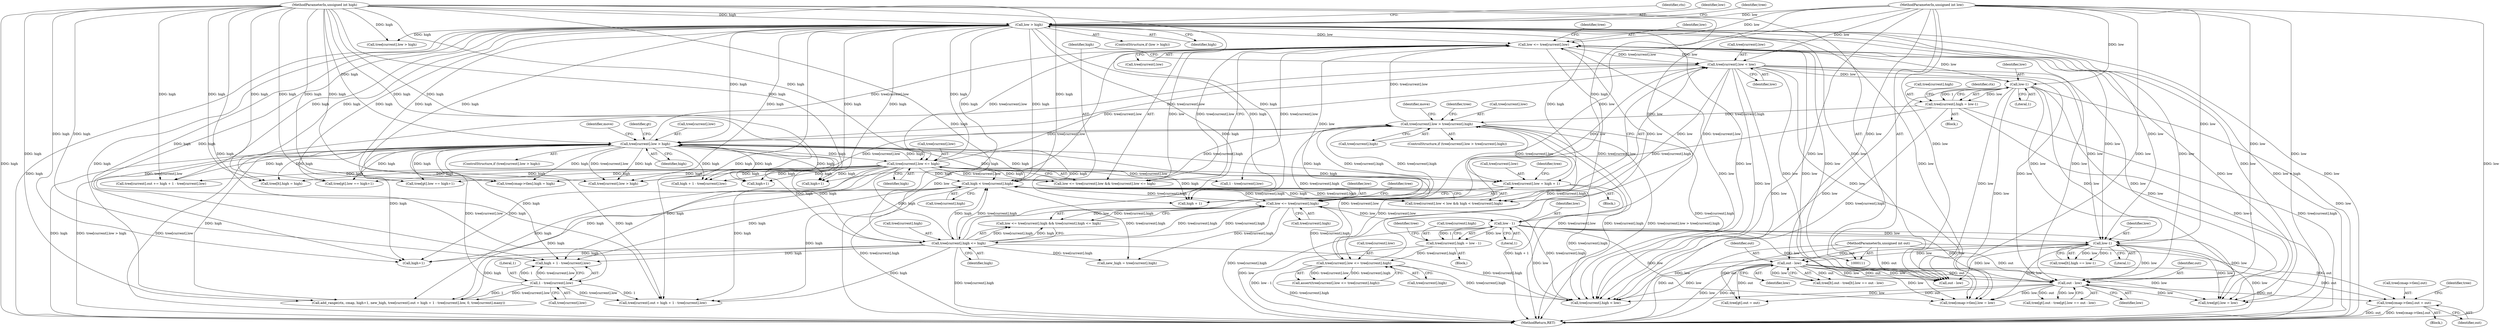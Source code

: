 digraph "0_ghostscript_f597300439e62f5e921f0d7b1e880b5c1a1f1607@array" {
"1000625" [label="(Call,tree[cmap->tlen].out = out)"];
"1000442" [label="(Call,out - low)"];
"1000116" [label="(MethodParameterIn,unsigned int out)"];
"1000427" [label="(Call,low-1)"];
"1000168" [label="(Call,low <= tree[current].low)"];
"1000300" [label="(Call,low-1)"];
"1000271" [label="(Call,tree[current].low < low)"];
"1000175" [label="(Call,tree[current].low <= high)"];
"1000123" [label="(Call,low > high)"];
"1000114" [label="(MethodParameterIn,unsigned int low)"];
"1000115" [label="(MethodParameterIn,unsigned int high)"];
"1000337" [label="(Call,tree[current].low > high)"];
"1000208" [label="(Call,tree[current].low > tree[current].high)"];
"1000198" [label="(Call,tree[current].low = high + 1)"];
"1000278" [label="(Call,high < tree[current].high)"];
"1000239" [label="(Call,tree[current].high <= high)"];
"1000232" [label="(Call,low <= tree[current].high)"];
"1000257" [label="(Call,tree[current].low <= tree[current].high)"];
"1000247" [label="(Call,tree[current].high = low - 1)"];
"1000253" [label="(Call,low - 1)"];
"1000294" [label="(Call,tree[current].high = low-1)"];
"1000318" [label="(Call,1 - tree[current].low)"];
"1000540" [label="(Call,out - low)"];
"1000204" [label="(Call,high + 1)"];
"1000124" [label="(Identifier,low)"];
"1000443" [label="(Identifier,out)"];
"1000279" [label="(Identifier,high)"];
"1000277" [label="(Identifier,low)"];
"1000544" [label="(Call,tree[gt].low = low)"];
"1000706" [label="(Call,tree[current].high < low)"];
"1000685" [label="(Call,tree[current].low > high)"];
"1000257" [label="(Call,tree[current].low <= tree[current].high)"];
"1000272" [label="(Call,tree[current].low)"];
"1000442" [label="(Call,out - low)"];
"1000183" [label="(Call,tree[current].out += high + 1 - tree[current].low)"];
"1000472" [label="(Call,high+1)"];
"1000428" [label="(Identifier,low)"];
"1000302" [label="(Literal,1)"];
"1000233" [label="(Identifier,low)"];
"1000301" [label="(Identifier,low)"];
"1000135" [label="(Identifier,tree)"];
"1000260" [label="(Identifier,tree)"];
"1000519" [label="(Call,tree[gt].low == high+1)"];
"1000175" [label="(Call,tree[current].low <= high)"];
"1000371" [label="(Call,tree[current].low > high)"];
"1000246" [label="(Block,)"];
"1000181" [label="(Identifier,high)"];
"1000316" [label="(Call,high + 1 - tree[current].low)"];
"1000270" [label="(Call,tree[current].low < low && high < tree[current].high)"];
"1000199" [label="(Call,tree[current].low)"];
"1000209" [label="(Call,tree[current].low)"];
"1000116" [label="(MethodParameterIn,unsigned int out)"];
"1000258" [label="(Call,tree[current].low)"];
"1000336" [label="(ControlStructure,if (tree[current].low > high))"];
"1000541" [label="(Identifier,out)"];
"1000168" [label="(Call,low <= tree[current].low)"];
"1000542" [label="(Identifier,low)"];
"1000123" [label="(Call,low > high)"];
"1000253" [label="(Call,low - 1)"];
"1000115" [label="(MethodParameterIn,unsigned int high)"];
"1000625" [label="(Call,tree[cmap->tlen].out = out)"];
"1000119" [label="(Block,)"];
"1000429" [label="(Literal,1)"];
"1000191" [label="(Call,1 - tree[current].low)"];
"1000198" [label="(Call,tree[current].low = high + 1)"];
"1000189" [label="(Call,high + 1 - tree[current].low)"];
"1000306" [label="(Call,high+1)"];
"1000446" [label="(Call,tree[lt].high = high)"];
"1000245" [label="(Identifier,high)"];
"1000242" [label="(Identifier,tree)"];
"1000300" [label="(Call,low-1)"];
"1000303" [label="(Call,add_range(ctx, cmap, high+1, new_high, tree[current].out + high + 1 - tree[current].low, 0, tree[current].many))"];
"1000287" [label="(Call,new_high = tree[current].high)"];
"1000232" [label="(Call,low <= tree[current].high)"];
"1000427" [label="(Call,low-1)"];
"1000444" [label="(Identifier,low)"];
"1000540" [label="(Call,out - low)"];
"1000169" [label="(Identifier,low)"];
"1000263" [label="(Call,tree[current].high)"];
"1000254" [label="(Identifier,low)"];
"1000114" [label="(MethodParameterIn,unsigned int low)"];
"1000285" [label="(Block,)"];
"1000626" [label="(Call,tree[cmap->tlen].out)"];
"1000525" [label="(Call,high+1)"];
"1000343" [label="(Identifier,high)"];
"1000337" [label="(Call,tree[current].low > high)"];
"1000211" [label="(Identifier,tree)"];
"1000240" [label="(Call,tree[current].high)"];
"1000234" [label="(Call,tree[current].high)"];
"1000248" [label="(Call,tree[current].high)"];
"1000318" [label="(Call,1 - tree[current].low)"];
"1000176" [label="(Call,tree[current].low)"];
"1000170" [label="(Call,tree[current].low)"];
"1000351" [label="(Identifier,move)"];
"1000346" [label="(Identifier,gt)"];
"1000607" [label="(Call,tree[cmap->tlen].low = low)"];
"1000271" [label="(Call,tree[current].low < low)"];
"1000304" [label="(Identifier,ctx)"];
"1000633" [label="(Identifier,out)"];
"1000122" [label="(ControlStructure,if (low > high))"];
"1000207" [label="(ControlStructure,if (tree[current].low > tree[current].high))"];
"1000759" [label="(MethodReturn,RET)"];
"1000320" [label="(Call,tree[current].low)"];
"1000255" [label="(Literal,1)"];
"1000294" [label="(Call,tree[current].high = low-1)"];
"1000338" [label="(Call,tree[current].low)"];
"1000239" [label="(Call,tree[current].high <= high)"];
"1000280" [label="(Call,tree[current].high)"];
"1000128" [label="(Identifier,ctx)"];
"1000295" [label="(Call,tree[current].high)"];
"1000125" [label="(Identifier,high)"];
"1000247" [label="(Call,tree[current].high = low - 1)"];
"1000182" [label="(Block,)"];
"1000256" [label="(Call,assert(tree[current].low <= tree[current].high))"];
"1000214" [label="(Call,tree[current].high)"];
"1000178" [label="(Identifier,tree)"];
"1000487" [label="(Call,out - low)"];
"1000466" [label="(Call,tree[gt].low == high+1)"];
"1000528" [label="(Call,tree[gt].out - tree[gt].low == out - low)"];
"1000616" [label="(Call,tree[cmap->tlen].high = high)"];
"1000221" [label="(Identifier,move)"];
"1000231" [label="(Call,low <= tree[current].high && tree[current].high <= high)"];
"1000319" [label="(Literal,1)"];
"1000551" [label="(Call,tree[gt].out = out)"];
"1000430" [label="(Call,tree[lt].out - tree[lt].low == out - low)"];
"1000340" [label="(Identifier,tree)"];
"1000421" [label="(Call,tree[lt].high == low-1)"];
"1000208" [label="(Call,tree[current].low > tree[current].high)"];
"1000278" [label="(Call,high < tree[current].high)"];
"1000637" [label="(Identifier,tree)"];
"1000167" [label="(Call,low <= tree[current].low && tree[current].low <= high)"];
"1000310" [label="(Call,tree[current].out + high + 1 - tree[current].low)"];
"1000625" -> "1000119"  [label="AST: "];
"1000625" -> "1000633"  [label="CFG: "];
"1000626" -> "1000625"  [label="AST: "];
"1000633" -> "1000625"  [label="AST: "];
"1000637" -> "1000625"  [label="CFG: "];
"1000625" -> "1000759"  [label="DDG: tree[cmap->tlen].out"];
"1000625" -> "1000759"  [label="DDG: out"];
"1000442" -> "1000625"  [label="DDG: out"];
"1000540" -> "1000625"  [label="DDG: out"];
"1000116" -> "1000625"  [label="DDG: out"];
"1000442" -> "1000430"  [label="AST: "];
"1000442" -> "1000444"  [label="CFG: "];
"1000443" -> "1000442"  [label="AST: "];
"1000444" -> "1000442"  [label="AST: "];
"1000430" -> "1000442"  [label="CFG: "];
"1000442" -> "1000759"  [label="DDG: out"];
"1000442" -> "1000759"  [label="DDG: low"];
"1000442" -> "1000430"  [label="DDG: out"];
"1000442" -> "1000430"  [label="DDG: low"];
"1000116" -> "1000442"  [label="DDG: out"];
"1000427" -> "1000442"  [label="DDG: low"];
"1000114" -> "1000442"  [label="DDG: low"];
"1000442" -> "1000487"  [label="DDG: out"];
"1000442" -> "1000487"  [label="DDG: low"];
"1000442" -> "1000540"  [label="DDG: out"];
"1000442" -> "1000540"  [label="DDG: low"];
"1000442" -> "1000544"  [label="DDG: low"];
"1000442" -> "1000551"  [label="DDG: out"];
"1000442" -> "1000607"  [label="DDG: low"];
"1000442" -> "1000706"  [label="DDG: low"];
"1000116" -> "1000111"  [label="AST: "];
"1000116" -> "1000759"  [label="DDG: out"];
"1000116" -> "1000487"  [label="DDG: out"];
"1000116" -> "1000540"  [label="DDG: out"];
"1000116" -> "1000551"  [label="DDG: out"];
"1000427" -> "1000421"  [label="AST: "];
"1000427" -> "1000429"  [label="CFG: "];
"1000428" -> "1000427"  [label="AST: "];
"1000429" -> "1000427"  [label="AST: "];
"1000421" -> "1000427"  [label="CFG: "];
"1000427" -> "1000759"  [label="DDG: low"];
"1000427" -> "1000421"  [label="DDG: low"];
"1000427" -> "1000421"  [label="DDG: 1"];
"1000168" -> "1000427"  [label="DDG: low"];
"1000300" -> "1000427"  [label="DDG: low"];
"1000271" -> "1000427"  [label="DDG: low"];
"1000123" -> "1000427"  [label="DDG: low"];
"1000253" -> "1000427"  [label="DDG: low"];
"1000114" -> "1000427"  [label="DDG: low"];
"1000427" -> "1000487"  [label="DDG: low"];
"1000427" -> "1000540"  [label="DDG: low"];
"1000427" -> "1000544"  [label="DDG: low"];
"1000427" -> "1000607"  [label="DDG: low"];
"1000427" -> "1000706"  [label="DDG: low"];
"1000168" -> "1000167"  [label="AST: "];
"1000168" -> "1000170"  [label="CFG: "];
"1000169" -> "1000168"  [label="AST: "];
"1000170" -> "1000168"  [label="AST: "];
"1000178" -> "1000168"  [label="CFG: "];
"1000167" -> "1000168"  [label="CFG: "];
"1000168" -> "1000759"  [label="DDG: low"];
"1000168" -> "1000167"  [label="DDG: low"];
"1000168" -> "1000167"  [label="DDG: tree[current].low"];
"1000300" -> "1000168"  [label="DDG: low"];
"1000271" -> "1000168"  [label="DDG: low"];
"1000123" -> "1000168"  [label="DDG: low"];
"1000253" -> "1000168"  [label="DDG: low"];
"1000114" -> "1000168"  [label="DDG: low"];
"1000208" -> "1000168"  [label="DDG: tree[current].low"];
"1000337" -> "1000168"  [label="DDG: tree[current].low"];
"1000168" -> "1000175"  [label="DDG: tree[current].low"];
"1000168" -> "1000191"  [label="DDG: tree[current].low"];
"1000168" -> "1000232"  [label="DDG: low"];
"1000168" -> "1000257"  [label="DDG: tree[current].low"];
"1000168" -> "1000271"  [label="DDG: tree[current].low"];
"1000168" -> "1000487"  [label="DDG: low"];
"1000168" -> "1000540"  [label="DDG: low"];
"1000168" -> "1000544"  [label="DDG: low"];
"1000168" -> "1000607"  [label="DDG: low"];
"1000168" -> "1000706"  [label="DDG: low"];
"1000300" -> "1000294"  [label="AST: "];
"1000300" -> "1000302"  [label="CFG: "];
"1000301" -> "1000300"  [label="AST: "];
"1000302" -> "1000300"  [label="AST: "];
"1000294" -> "1000300"  [label="CFG: "];
"1000300" -> "1000759"  [label="DDG: low"];
"1000300" -> "1000294"  [label="DDG: low"];
"1000300" -> "1000294"  [label="DDG: 1"];
"1000271" -> "1000300"  [label="DDG: low"];
"1000114" -> "1000300"  [label="DDG: low"];
"1000300" -> "1000487"  [label="DDG: low"];
"1000300" -> "1000540"  [label="DDG: low"];
"1000300" -> "1000544"  [label="DDG: low"];
"1000300" -> "1000607"  [label="DDG: low"];
"1000300" -> "1000706"  [label="DDG: low"];
"1000271" -> "1000270"  [label="AST: "];
"1000271" -> "1000277"  [label="CFG: "];
"1000272" -> "1000271"  [label="AST: "];
"1000277" -> "1000271"  [label="AST: "];
"1000279" -> "1000271"  [label="CFG: "];
"1000270" -> "1000271"  [label="CFG: "];
"1000271" -> "1000759"  [label="DDG: low"];
"1000271" -> "1000270"  [label="DDG: tree[current].low"];
"1000271" -> "1000270"  [label="DDG: low"];
"1000175" -> "1000271"  [label="DDG: tree[current].low"];
"1000232" -> "1000271"  [label="DDG: low"];
"1000114" -> "1000271"  [label="DDG: low"];
"1000271" -> "1000318"  [label="DDG: tree[current].low"];
"1000271" -> "1000337"  [label="DDG: tree[current].low"];
"1000271" -> "1000487"  [label="DDG: low"];
"1000271" -> "1000540"  [label="DDG: low"];
"1000271" -> "1000544"  [label="DDG: low"];
"1000271" -> "1000607"  [label="DDG: low"];
"1000271" -> "1000706"  [label="DDG: low"];
"1000175" -> "1000167"  [label="AST: "];
"1000175" -> "1000181"  [label="CFG: "];
"1000176" -> "1000175"  [label="AST: "];
"1000181" -> "1000175"  [label="AST: "];
"1000167" -> "1000175"  [label="CFG: "];
"1000175" -> "1000167"  [label="DDG: tree[current].low"];
"1000175" -> "1000167"  [label="DDG: high"];
"1000123" -> "1000175"  [label="DDG: high"];
"1000337" -> "1000175"  [label="DDG: high"];
"1000115" -> "1000175"  [label="DDG: high"];
"1000175" -> "1000183"  [label="DDG: high"];
"1000175" -> "1000189"  [label="DDG: high"];
"1000175" -> "1000191"  [label="DDG: tree[current].low"];
"1000175" -> "1000198"  [label="DDG: high"];
"1000175" -> "1000204"  [label="DDG: high"];
"1000175" -> "1000239"  [label="DDG: high"];
"1000175" -> "1000257"  [label="DDG: tree[current].low"];
"1000175" -> "1000278"  [label="DDG: high"];
"1000175" -> "1000303"  [label="DDG: high"];
"1000175" -> "1000306"  [label="DDG: high"];
"1000175" -> "1000310"  [label="DDG: high"];
"1000175" -> "1000316"  [label="DDG: high"];
"1000175" -> "1000337"  [label="DDG: high"];
"1000175" -> "1000446"  [label="DDG: high"];
"1000175" -> "1000466"  [label="DDG: high"];
"1000175" -> "1000472"  [label="DDG: high"];
"1000175" -> "1000519"  [label="DDG: high"];
"1000175" -> "1000525"  [label="DDG: high"];
"1000175" -> "1000616"  [label="DDG: high"];
"1000175" -> "1000685"  [label="DDG: high"];
"1000123" -> "1000122"  [label="AST: "];
"1000123" -> "1000125"  [label="CFG: "];
"1000124" -> "1000123"  [label="AST: "];
"1000125" -> "1000123"  [label="AST: "];
"1000128" -> "1000123"  [label="CFG: "];
"1000135" -> "1000123"  [label="CFG: "];
"1000123" -> "1000759"  [label="DDG: high"];
"1000123" -> "1000759"  [label="DDG: low > high"];
"1000123" -> "1000759"  [label="DDG: low"];
"1000114" -> "1000123"  [label="DDG: low"];
"1000115" -> "1000123"  [label="DDG: high"];
"1000123" -> "1000183"  [label="DDG: high"];
"1000123" -> "1000189"  [label="DDG: high"];
"1000123" -> "1000198"  [label="DDG: high"];
"1000123" -> "1000204"  [label="DDG: high"];
"1000123" -> "1000239"  [label="DDG: high"];
"1000123" -> "1000278"  [label="DDG: high"];
"1000123" -> "1000303"  [label="DDG: high"];
"1000123" -> "1000306"  [label="DDG: high"];
"1000123" -> "1000310"  [label="DDG: high"];
"1000123" -> "1000316"  [label="DDG: high"];
"1000123" -> "1000337"  [label="DDG: high"];
"1000123" -> "1000371"  [label="DDG: high"];
"1000123" -> "1000446"  [label="DDG: high"];
"1000123" -> "1000466"  [label="DDG: high"];
"1000123" -> "1000472"  [label="DDG: high"];
"1000123" -> "1000487"  [label="DDG: low"];
"1000123" -> "1000519"  [label="DDG: high"];
"1000123" -> "1000525"  [label="DDG: high"];
"1000123" -> "1000540"  [label="DDG: low"];
"1000123" -> "1000544"  [label="DDG: low"];
"1000123" -> "1000607"  [label="DDG: low"];
"1000123" -> "1000616"  [label="DDG: high"];
"1000123" -> "1000685"  [label="DDG: high"];
"1000123" -> "1000706"  [label="DDG: low"];
"1000114" -> "1000111"  [label="AST: "];
"1000114" -> "1000759"  [label="DDG: low"];
"1000114" -> "1000232"  [label="DDG: low"];
"1000114" -> "1000253"  [label="DDG: low"];
"1000114" -> "1000487"  [label="DDG: low"];
"1000114" -> "1000540"  [label="DDG: low"];
"1000114" -> "1000544"  [label="DDG: low"];
"1000114" -> "1000607"  [label="DDG: low"];
"1000114" -> "1000706"  [label="DDG: low"];
"1000115" -> "1000111"  [label="AST: "];
"1000115" -> "1000759"  [label="DDG: high"];
"1000115" -> "1000183"  [label="DDG: high"];
"1000115" -> "1000189"  [label="DDG: high"];
"1000115" -> "1000198"  [label="DDG: high"];
"1000115" -> "1000204"  [label="DDG: high"];
"1000115" -> "1000239"  [label="DDG: high"];
"1000115" -> "1000278"  [label="DDG: high"];
"1000115" -> "1000303"  [label="DDG: high"];
"1000115" -> "1000306"  [label="DDG: high"];
"1000115" -> "1000310"  [label="DDG: high"];
"1000115" -> "1000316"  [label="DDG: high"];
"1000115" -> "1000337"  [label="DDG: high"];
"1000115" -> "1000371"  [label="DDG: high"];
"1000115" -> "1000446"  [label="DDG: high"];
"1000115" -> "1000466"  [label="DDG: high"];
"1000115" -> "1000472"  [label="DDG: high"];
"1000115" -> "1000519"  [label="DDG: high"];
"1000115" -> "1000525"  [label="DDG: high"];
"1000115" -> "1000616"  [label="DDG: high"];
"1000115" -> "1000685"  [label="DDG: high"];
"1000337" -> "1000336"  [label="AST: "];
"1000337" -> "1000343"  [label="CFG: "];
"1000338" -> "1000337"  [label="AST: "];
"1000343" -> "1000337"  [label="AST: "];
"1000346" -> "1000337"  [label="CFG: "];
"1000351" -> "1000337"  [label="CFG: "];
"1000337" -> "1000759"  [label="DDG: high"];
"1000337" -> "1000759"  [label="DDG: tree[current].low"];
"1000337" -> "1000759"  [label="DDG: tree[current].low > high"];
"1000337" -> "1000183"  [label="DDG: high"];
"1000337" -> "1000189"  [label="DDG: high"];
"1000337" -> "1000198"  [label="DDG: high"];
"1000337" -> "1000204"  [label="DDG: high"];
"1000337" -> "1000239"  [label="DDG: high"];
"1000337" -> "1000278"  [label="DDG: high"];
"1000337" -> "1000303"  [label="DDG: high"];
"1000337" -> "1000306"  [label="DDG: high"];
"1000337" -> "1000310"  [label="DDG: high"];
"1000337" -> "1000316"  [label="DDG: high"];
"1000208" -> "1000337"  [label="DDG: tree[current].low"];
"1000257" -> "1000337"  [label="DDG: tree[current].low"];
"1000318" -> "1000337"  [label="DDG: tree[current].low"];
"1000278" -> "1000337"  [label="DDG: high"];
"1000239" -> "1000337"  [label="DDG: high"];
"1000337" -> "1000446"  [label="DDG: high"];
"1000337" -> "1000466"  [label="DDG: high"];
"1000337" -> "1000472"  [label="DDG: high"];
"1000337" -> "1000519"  [label="DDG: high"];
"1000337" -> "1000525"  [label="DDG: high"];
"1000337" -> "1000616"  [label="DDG: high"];
"1000337" -> "1000685"  [label="DDG: tree[current].low"];
"1000337" -> "1000685"  [label="DDG: high"];
"1000208" -> "1000207"  [label="AST: "];
"1000208" -> "1000214"  [label="CFG: "];
"1000209" -> "1000208"  [label="AST: "];
"1000214" -> "1000208"  [label="AST: "];
"1000221" -> "1000208"  [label="CFG: "];
"1000340" -> "1000208"  [label="CFG: "];
"1000208" -> "1000759"  [label="DDG: tree[current].low"];
"1000208" -> "1000759"  [label="DDG: tree[current].high"];
"1000208" -> "1000759"  [label="DDG: tree[current].low > tree[current].high"];
"1000198" -> "1000208"  [label="DDG: tree[current].low"];
"1000278" -> "1000208"  [label="DDG: tree[current].high"];
"1000257" -> "1000208"  [label="DDG: tree[current].high"];
"1000294" -> "1000208"  [label="DDG: tree[current].high"];
"1000232" -> "1000208"  [label="DDG: tree[current].high"];
"1000239" -> "1000208"  [label="DDG: tree[current].high"];
"1000208" -> "1000232"  [label="DDG: tree[current].high"];
"1000208" -> "1000685"  [label="DDG: tree[current].low"];
"1000208" -> "1000706"  [label="DDG: tree[current].high"];
"1000198" -> "1000182"  [label="AST: "];
"1000198" -> "1000204"  [label="CFG: "];
"1000199" -> "1000198"  [label="AST: "];
"1000204" -> "1000198"  [label="AST: "];
"1000211" -> "1000198"  [label="CFG: "];
"1000198" -> "1000759"  [label="DDG: high + 1"];
"1000278" -> "1000270"  [label="AST: "];
"1000278" -> "1000280"  [label="CFG: "];
"1000279" -> "1000278"  [label="AST: "];
"1000280" -> "1000278"  [label="AST: "];
"1000270" -> "1000278"  [label="CFG: "];
"1000278" -> "1000759"  [label="DDG: tree[current].high"];
"1000278" -> "1000232"  [label="DDG: tree[current].high"];
"1000278" -> "1000270"  [label="DDG: high"];
"1000278" -> "1000270"  [label="DDG: tree[current].high"];
"1000239" -> "1000278"  [label="DDG: high"];
"1000239" -> "1000278"  [label="DDG: tree[current].high"];
"1000232" -> "1000278"  [label="DDG: tree[current].high"];
"1000278" -> "1000287"  [label="DDG: tree[current].high"];
"1000278" -> "1000303"  [label="DDG: high"];
"1000278" -> "1000306"  [label="DDG: high"];
"1000278" -> "1000310"  [label="DDG: high"];
"1000278" -> "1000316"  [label="DDG: high"];
"1000278" -> "1000706"  [label="DDG: tree[current].high"];
"1000239" -> "1000231"  [label="AST: "];
"1000239" -> "1000245"  [label="CFG: "];
"1000240" -> "1000239"  [label="AST: "];
"1000245" -> "1000239"  [label="AST: "];
"1000231" -> "1000239"  [label="CFG: "];
"1000239" -> "1000759"  [label="DDG: tree[current].high"];
"1000239" -> "1000232"  [label="DDG: tree[current].high"];
"1000239" -> "1000231"  [label="DDG: tree[current].high"];
"1000239" -> "1000231"  [label="DDG: high"];
"1000232" -> "1000239"  [label="DDG: tree[current].high"];
"1000239" -> "1000287"  [label="DDG: tree[current].high"];
"1000239" -> "1000303"  [label="DDG: high"];
"1000239" -> "1000306"  [label="DDG: high"];
"1000239" -> "1000310"  [label="DDG: high"];
"1000239" -> "1000316"  [label="DDG: high"];
"1000239" -> "1000706"  [label="DDG: tree[current].high"];
"1000232" -> "1000231"  [label="AST: "];
"1000232" -> "1000234"  [label="CFG: "];
"1000233" -> "1000232"  [label="AST: "];
"1000234" -> "1000232"  [label="AST: "];
"1000242" -> "1000232"  [label="CFG: "];
"1000231" -> "1000232"  [label="CFG: "];
"1000232" -> "1000759"  [label="DDG: tree[current].high"];
"1000232" -> "1000231"  [label="DDG: low"];
"1000232" -> "1000231"  [label="DDG: tree[current].high"];
"1000257" -> "1000232"  [label="DDG: tree[current].high"];
"1000294" -> "1000232"  [label="DDG: tree[current].high"];
"1000232" -> "1000253"  [label="DDG: low"];
"1000232" -> "1000287"  [label="DDG: tree[current].high"];
"1000232" -> "1000706"  [label="DDG: tree[current].high"];
"1000257" -> "1000256"  [label="AST: "];
"1000257" -> "1000263"  [label="CFG: "];
"1000258" -> "1000257"  [label="AST: "];
"1000263" -> "1000257"  [label="AST: "];
"1000256" -> "1000257"  [label="CFG: "];
"1000257" -> "1000759"  [label="DDG: tree[current].high"];
"1000257" -> "1000256"  [label="DDG: tree[current].low"];
"1000257" -> "1000256"  [label="DDG: tree[current].high"];
"1000247" -> "1000257"  [label="DDG: tree[current].high"];
"1000257" -> "1000706"  [label="DDG: tree[current].high"];
"1000247" -> "1000246"  [label="AST: "];
"1000247" -> "1000253"  [label="CFG: "];
"1000248" -> "1000247"  [label="AST: "];
"1000253" -> "1000247"  [label="AST: "];
"1000260" -> "1000247"  [label="CFG: "];
"1000247" -> "1000759"  [label="DDG: low - 1"];
"1000253" -> "1000247"  [label="DDG: low"];
"1000253" -> "1000247"  [label="DDG: 1"];
"1000253" -> "1000255"  [label="CFG: "];
"1000254" -> "1000253"  [label="AST: "];
"1000255" -> "1000253"  [label="AST: "];
"1000253" -> "1000759"  [label="DDG: low"];
"1000253" -> "1000487"  [label="DDG: low"];
"1000253" -> "1000540"  [label="DDG: low"];
"1000253" -> "1000544"  [label="DDG: low"];
"1000253" -> "1000607"  [label="DDG: low"];
"1000253" -> "1000706"  [label="DDG: low"];
"1000294" -> "1000285"  [label="AST: "];
"1000295" -> "1000294"  [label="AST: "];
"1000304" -> "1000294"  [label="CFG: "];
"1000294" -> "1000759"  [label="DDG: low-1"];
"1000294" -> "1000759"  [label="DDG: tree[current].high"];
"1000294" -> "1000706"  [label="DDG: tree[current].high"];
"1000318" -> "1000316"  [label="AST: "];
"1000318" -> "1000320"  [label="CFG: "];
"1000319" -> "1000318"  [label="AST: "];
"1000320" -> "1000318"  [label="AST: "];
"1000316" -> "1000318"  [label="CFG: "];
"1000318" -> "1000303"  [label="DDG: 1"];
"1000318" -> "1000303"  [label="DDG: tree[current].low"];
"1000318" -> "1000310"  [label="DDG: 1"];
"1000318" -> "1000310"  [label="DDG: tree[current].low"];
"1000318" -> "1000316"  [label="DDG: 1"];
"1000318" -> "1000316"  [label="DDG: tree[current].low"];
"1000540" -> "1000528"  [label="AST: "];
"1000540" -> "1000542"  [label="CFG: "];
"1000541" -> "1000540"  [label="AST: "];
"1000542" -> "1000540"  [label="AST: "];
"1000528" -> "1000540"  [label="CFG: "];
"1000540" -> "1000528"  [label="DDG: out"];
"1000540" -> "1000528"  [label="DDG: low"];
"1000540" -> "1000544"  [label="DDG: low"];
"1000540" -> "1000551"  [label="DDG: out"];
"1000540" -> "1000607"  [label="DDG: low"];
"1000540" -> "1000706"  [label="DDG: low"];
}
